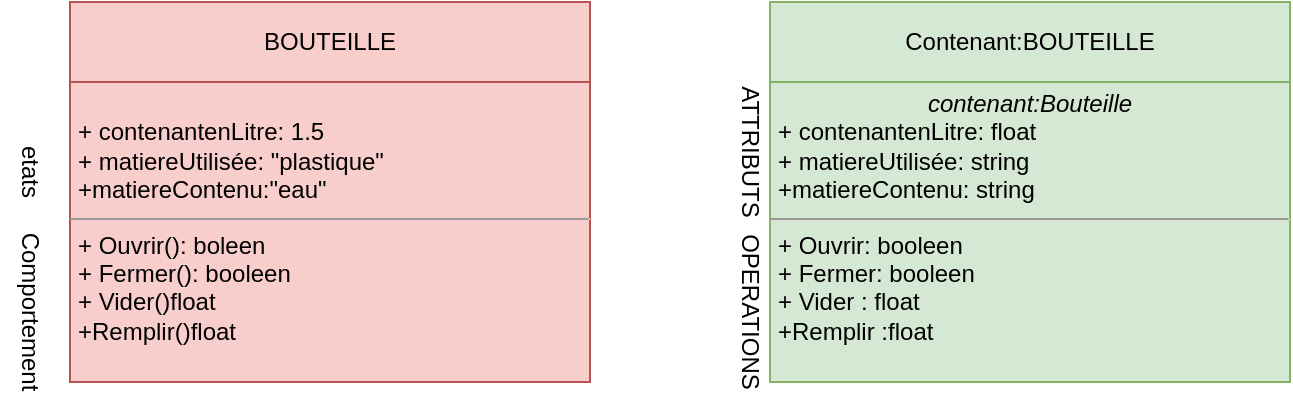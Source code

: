 <mxfile version="20.8.10" type="device"><diagram name="Page-1" id="LdTH5yFVaGKlBPxxi6Ri"><mxGraphModel dx="1194" dy="770" grid="1" gridSize="10" guides="1" tooltips="1" connect="1" arrows="1" fold="1" page="1" pageScale="1" pageWidth="827" pageHeight="1169" math="0" shadow="0"><root><mxCell id="0"/><mxCell id="1" parent="0"/><mxCell id="E6NMB0xoKOfli7fecuc1-1" value="&lt;p style=&quot;margin:0px;margin-top:4px;text-align:center;&quot;&gt;&lt;br&gt;&lt;/p&gt;&lt;p style=&quot;margin:0px;margin-left:4px;&quot;&gt;+ contenantenLitre: 1.5&lt;br&gt;+ matiereUtilisée: &quot;plastique&quot;&lt;/p&gt;&lt;p style=&quot;margin:0px;margin-left:4px;&quot;&gt;+matiereContenu:&quot;eau&quot;&lt;/p&gt;&lt;hr size=&quot;1&quot;&gt;&lt;p style=&quot;margin:0px;margin-left:4px;&quot;&gt;+ Ouvrir(): boleen&lt;br&gt;+ Fermer(): booleen&lt;/p&gt;&lt;p style=&quot;margin:0px;margin-left:4px;&quot;&gt;+ Vider()float&lt;/p&gt;&lt;p style=&quot;margin:0px;margin-left:4px;&quot;&gt;+Remplir()float&lt;/p&gt;" style="verticalAlign=top;align=left;overflow=fill;fontSize=12;fontFamily=Helvetica;html=1;fillColor=#f8cecc;strokeColor=#b85450;" vertex="1" parent="1"><mxGeometry x="160" y="160" width="260" height="150" as="geometry"/></mxCell><mxCell id="E6NMB0xoKOfli7fecuc1-2" value="etats" style="text;html=1;strokeColor=none;fillColor=none;align=center;verticalAlign=middle;whiteSpace=wrap;rounded=0;rotation=90;" vertex="1" parent="1"><mxGeometry x="90" y="190" width="100" height="30" as="geometry"/></mxCell><mxCell id="E6NMB0xoKOfli7fecuc1-3" value="Comportement" style="text;html=1;strokeColor=none;fillColor=none;align=center;verticalAlign=middle;whiteSpace=wrap;rounded=0;rotation=90;" vertex="1" parent="1"><mxGeometry x="90" y="260" width="100" height="30" as="geometry"/></mxCell><mxCell id="E6NMB0xoKOfli7fecuc1-4" value="&lt;p style=&quot;margin:0px;margin-top:4px;text-align:center;&quot;&gt;&lt;i&gt;contenant:Bouteille&lt;/i&gt;&lt;/p&gt;&lt;p style=&quot;margin:0px;margin-left:4px;&quot;&gt;+ contenantenLitre: float&lt;br&gt;+ matiereUtilisée: string&lt;/p&gt;&lt;p style=&quot;margin:0px;margin-left:4px;&quot;&gt;+matiereContenu: string&lt;/p&gt;&lt;hr size=&quot;1&quot;&gt;&lt;p style=&quot;margin:0px;margin-left:4px;&quot;&gt;+ Ouvrir: booleen&lt;br&gt;+ Fermer: booleen&lt;/p&gt;&lt;p style=&quot;margin:0px;margin-left:4px;&quot;&gt;+ Vider : float&lt;/p&gt;&lt;p style=&quot;margin:0px;margin-left:4px;&quot;&gt;+Remplir :float&lt;/p&gt;" style="verticalAlign=top;align=left;overflow=fill;fontSize=12;fontFamily=Helvetica;html=1;fillColor=#d5e8d4;strokeColor=#82b366;" vertex="1" parent="1"><mxGeometry x="510" y="160" width="260" height="150" as="geometry"/></mxCell><mxCell id="E6NMB0xoKOfli7fecuc1-5" value="ATTRIBUTS" style="text;html=1;strokeColor=none;fillColor=none;align=center;verticalAlign=middle;whiteSpace=wrap;rounded=0;rotation=90;" vertex="1" parent="1"><mxGeometry x="450" y="180" width="100" height="30" as="geometry"/></mxCell><mxCell id="E6NMB0xoKOfli7fecuc1-6" value="OPERATIONS" style="text;html=1;strokeColor=none;fillColor=none;align=center;verticalAlign=middle;whiteSpace=wrap;rounded=0;rotation=90;" vertex="1" parent="1"><mxGeometry x="450" y="260" width="100" height="30" as="geometry"/></mxCell><mxCell id="E6NMB0xoKOfli7fecuc1-7" value="BOUTEILLE" style="rounded=0;whiteSpace=wrap;html=1;fillColor=#f8cecc;strokeColor=#b85450;" vertex="1" parent="1"><mxGeometry x="160" y="120" width="260" height="40" as="geometry"/></mxCell><mxCell id="E6NMB0xoKOfli7fecuc1-8" value="Contenant:BOUTEILLE" style="rounded=0;whiteSpace=wrap;html=1;fillColor=#d5e8d4;strokeColor=#82b366;" vertex="1" parent="1"><mxGeometry x="510" y="120" width="260" height="40" as="geometry"/></mxCell></root></mxGraphModel></diagram></mxfile>